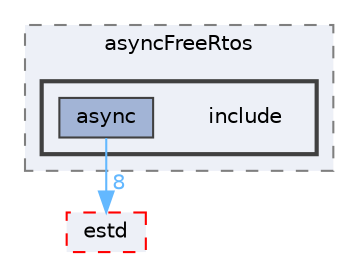 digraph "include"
{
 // LATEX_PDF_SIZE
  bgcolor="transparent";
  edge [fontname=Helvetica,fontsize=10,labelfontname=Helvetica,labelfontsize=10];
  node [fontname=Helvetica,fontsize=10,shape=box,height=0.2,width=0.4];
  compound=true
  subgraph clusterdir_021ed8220203a16efb0d0142542605e2 {
    graph [ bgcolor="#edf0f7", pencolor="grey50", label="asyncFreeRtos", fontname=Helvetica,fontsize=10 style="filled,dashed", URL="dir_021ed8220203a16efb0d0142542605e2.html",tooltip=""]
  subgraph clusterdir_31776414a8415cf3fe32b635aa9f6638 {
    graph [ bgcolor="#edf0f7", pencolor="grey25", label="", fontname=Helvetica,fontsize=10 style="filled,bold", URL="dir_31776414a8415cf3fe32b635aa9f6638.html",tooltip=""]
    dir_31776414a8415cf3fe32b635aa9f6638 [shape=plaintext, label="include"];
  dir_eb97e79d00e32dcf05c274d29952b14e [label="async", fillcolor="#a2b4d6", color="grey25", style="filled", URL="dir_eb97e79d00e32dcf05c274d29952b14e.html",tooltip=""];
  }
  }
  dir_705ed472854f071e46e92f9933f4d565 [label="estd", fillcolor="#edf0f7", color="red", style="filled,dashed", URL="dir_705ed472854f071e46e92f9933f4d565.html",tooltip=""];
  dir_eb97e79d00e32dcf05c274d29952b14e->dir_705ed472854f071e46e92f9933f4d565 [headlabel="8", labeldistance=1.5 headhref="dir_000007_000075.html" href="dir_000007_000075.html" color="steelblue1" fontcolor="steelblue1"];
}

